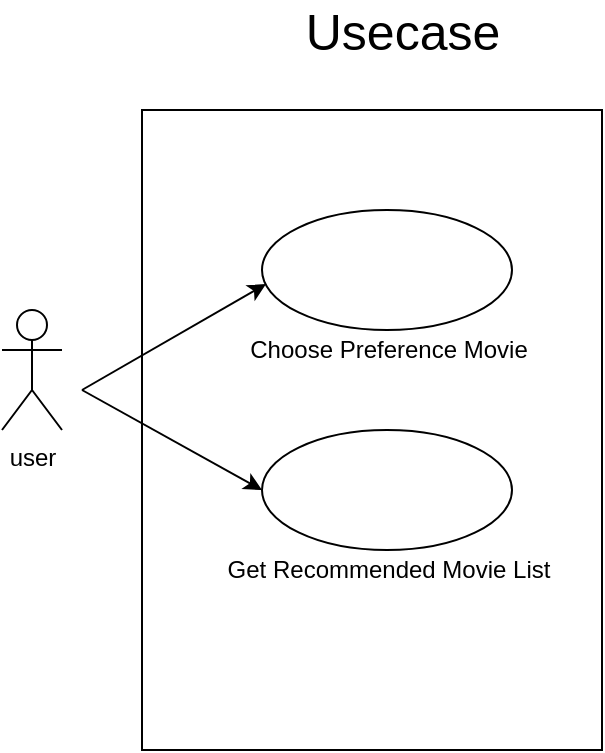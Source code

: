 <mxfile version="14.6.6" type="device"><diagram id="L8r004o6H0DHL2NzjTG5" name="Page-1"><mxGraphModel dx="462" dy="803" grid="1" gridSize="10" guides="1" tooltips="1" connect="1" arrows="1" fold="1" page="1" pageScale="1" pageWidth="827" pageHeight="1169" math="0" shadow="0"><root><mxCell id="0"/><mxCell id="1" parent="0"/><mxCell id="jmmCrBwj81jcByRXbPI9-1" value="user" style="shape=umlActor;verticalLabelPosition=bottom;verticalAlign=top;html=1;outlineConnect=0;" vertex="1" parent="1"><mxGeometry x="150" y="520" width="30" height="60" as="geometry"/></mxCell><mxCell id="jmmCrBwj81jcByRXbPI9-3" value="" style="rounded=0;whiteSpace=wrap;html=1;" vertex="1" parent="1"><mxGeometry x="220" y="420" width="230" height="320" as="geometry"/></mxCell><mxCell id="jmmCrBwj81jcByRXbPI9-4" value="" style="ellipse;whiteSpace=wrap;html=1;" vertex="1" parent="1"><mxGeometry x="280" y="470" width="125" height="60" as="geometry"/></mxCell><mxCell id="jmmCrBwj81jcByRXbPI9-9" value="" style="endArrow=classic;html=1;entryX=0.016;entryY=0.617;entryDx=0;entryDy=0;entryPerimeter=0;" edge="1" parent="1" target="jmmCrBwj81jcByRXbPI9-4"><mxGeometry width="50" height="50" relative="1" as="geometry"><mxPoint x="190" y="560" as="sourcePoint"/><mxPoint x="240" y="550" as="targetPoint"/></mxGeometry></mxCell><mxCell id="jmmCrBwj81jcByRXbPI9-10" value="Choose Preference Movie" style="text;html=1;align=center;verticalAlign=middle;resizable=0;points=[];autosize=1;strokeColor=none;" vertex="1" parent="1"><mxGeometry x="267.5" y="530" width="150" height="20" as="geometry"/></mxCell><mxCell id="jmmCrBwj81jcByRXbPI9-11" value="" style="ellipse;whiteSpace=wrap;html=1;" vertex="1" parent="1"><mxGeometry x="280" y="580" width="125" height="60" as="geometry"/></mxCell><mxCell id="jmmCrBwj81jcByRXbPI9-12" value="Get Recommended Movie List" style="text;html=1;align=center;verticalAlign=middle;resizable=0;points=[];autosize=1;strokeColor=none;" vertex="1" parent="1"><mxGeometry x="252.5" y="640" width="180" height="20" as="geometry"/></mxCell><mxCell id="jmmCrBwj81jcByRXbPI9-13" value="" style="endArrow=classic;html=1;entryX=0;entryY=0.5;entryDx=0;entryDy=0;" edge="1" parent="1" target="jmmCrBwj81jcByRXbPI9-11"><mxGeometry width="50" height="50" relative="1" as="geometry"><mxPoint x="190" y="560" as="sourcePoint"/><mxPoint x="240" y="550" as="targetPoint"/></mxGeometry></mxCell><mxCell id="jmmCrBwj81jcByRXbPI9-14" value="&lt;font style=&quot;font-size: 25px&quot;&gt;Usecase&lt;/font&gt;" style="text;html=1;align=center;verticalAlign=middle;resizable=0;points=[];autosize=1;strokeColor=none;" vertex="1" parent="1"><mxGeometry x="295" y="370" width="110" height="20" as="geometry"/></mxCell></root></mxGraphModel></diagram></mxfile>